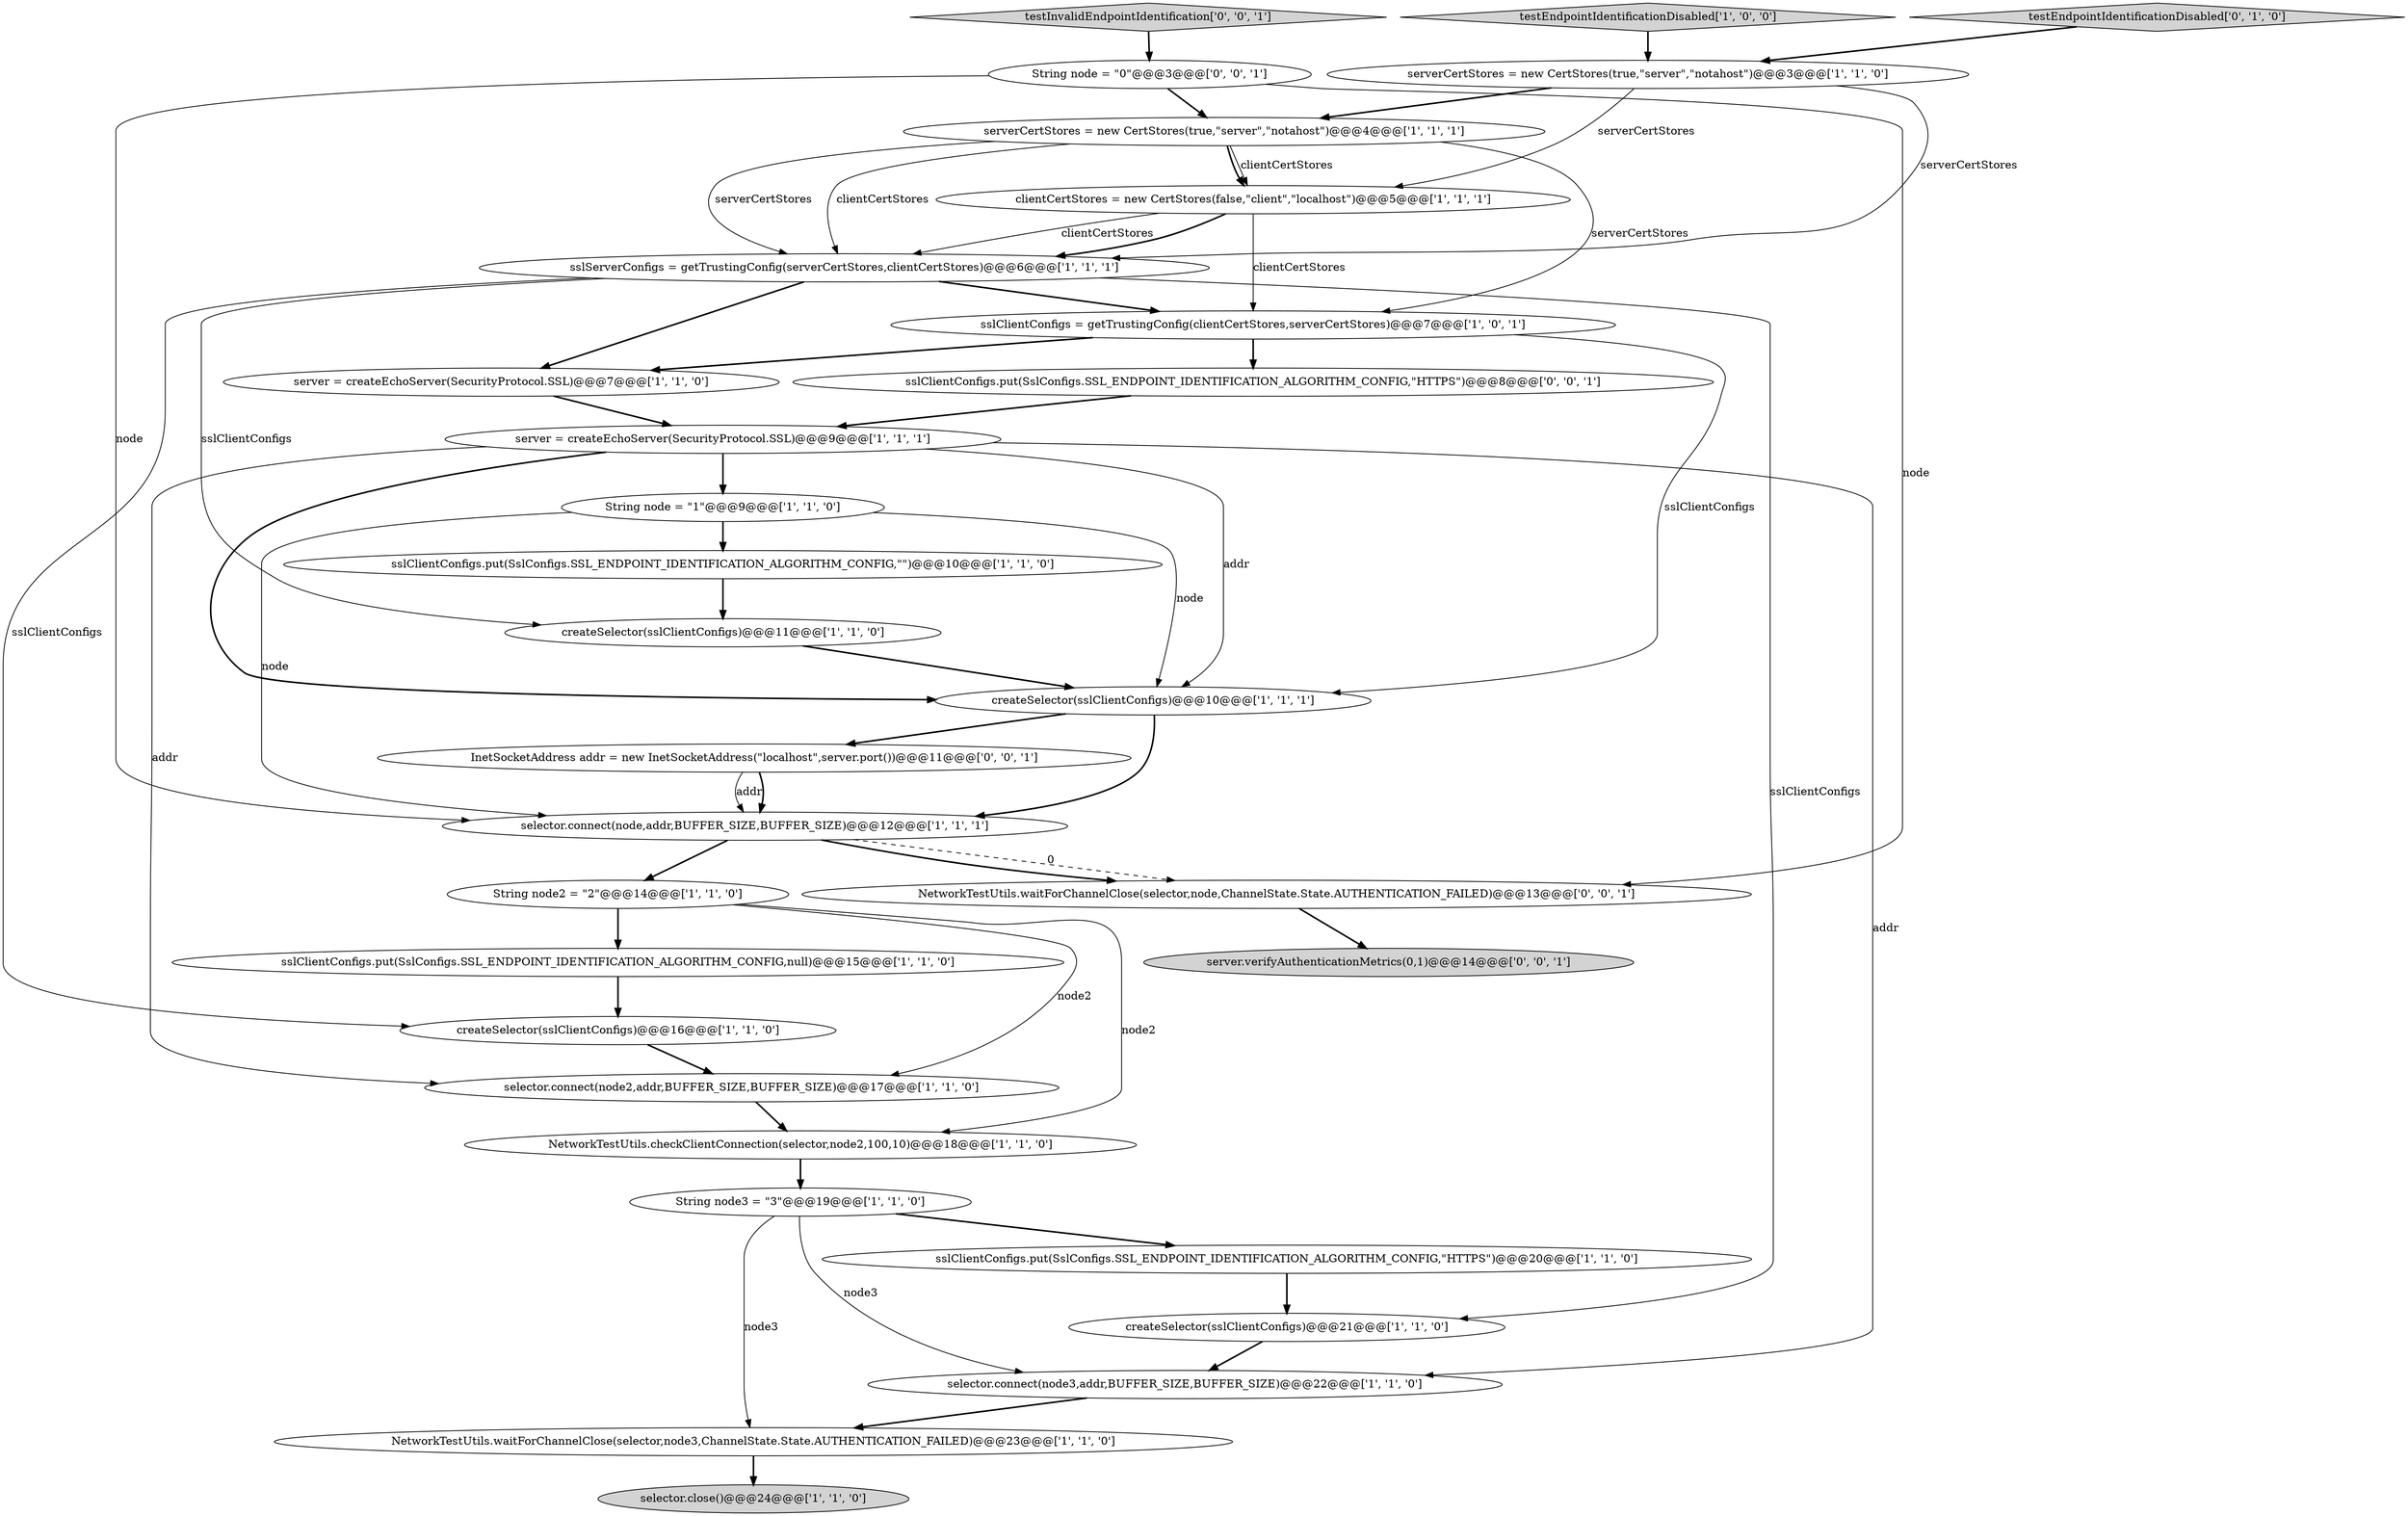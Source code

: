 digraph {
19 [style = filled, label = "selector.connect(node,addr,BUFFER_SIZE,BUFFER_SIZE)@@@12@@@['1', '1', '1']", fillcolor = white, shape = ellipse image = "AAA0AAABBB1BBB"];
6 [style = filled, label = "sslClientConfigs.put(SslConfigs.SSL_ENDPOINT_IDENTIFICATION_ALGORITHM_CONFIG,\"HTTPS\")@@@20@@@['1', '1', '0']", fillcolor = white, shape = ellipse image = "AAA0AAABBB1BBB"];
15 [style = filled, label = "sslClientConfigs.put(SslConfigs.SSL_ENDPOINT_IDENTIFICATION_ALGORITHM_CONFIG,\"\")@@@10@@@['1', '1', '0']", fillcolor = white, shape = ellipse image = "AAA0AAABBB1BBB"];
8 [style = filled, label = "sslClientConfigs = getTrustingConfig(clientCertStores,serverCertStores)@@@7@@@['1', '0', '1']", fillcolor = white, shape = ellipse image = "AAA0AAABBB1BBB"];
25 [style = filled, label = "testInvalidEndpointIdentification['0', '0', '1']", fillcolor = lightgray, shape = diamond image = "AAA0AAABBB3BBB"];
22 [style = filled, label = "server = createEchoServer(SecurityProtocol.SSL)@@@9@@@['1', '1', '1']", fillcolor = white, shape = ellipse image = "AAA0AAABBB1BBB"];
1 [style = filled, label = "selector.connect(node3,addr,BUFFER_SIZE,BUFFER_SIZE)@@@22@@@['1', '1', '0']", fillcolor = white, shape = ellipse image = "AAA0AAABBB1BBB"];
20 [style = filled, label = "NetworkTestUtils.waitForChannelClose(selector,node3,ChannelState.State.AUTHENTICATION_FAILED)@@@23@@@['1', '1', '0']", fillcolor = white, shape = ellipse image = "AAA0AAABBB1BBB"];
11 [style = filled, label = "createSelector(sslClientConfigs)@@@21@@@['1', '1', '0']", fillcolor = white, shape = ellipse image = "AAA0AAABBB1BBB"];
26 [style = filled, label = "InetSocketAddress addr = new InetSocketAddress(\"localhost\",server.port())@@@11@@@['0', '0', '1']", fillcolor = white, shape = ellipse image = "AAA0AAABBB3BBB"];
9 [style = filled, label = "serverCertStores = new CertStores(true,\"server\",\"notahost\")@@@3@@@['1', '1', '0']", fillcolor = white, shape = ellipse image = "AAA0AAABBB1BBB"];
7 [style = filled, label = "createSelector(sslClientConfigs)@@@11@@@['1', '1', '0']", fillcolor = white, shape = ellipse image = "AAA0AAABBB1BBB"];
3 [style = filled, label = "serverCertStores = new CertStores(true,\"server\",\"notahost\")@@@4@@@['1', '1', '1']", fillcolor = white, shape = ellipse image = "AAA0AAABBB1BBB"];
14 [style = filled, label = "sslClientConfigs.put(SslConfigs.SSL_ENDPOINT_IDENTIFICATION_ALGORITHM_CONFIG,null)@@@15@@@['1', '1', '0']", fillcolor = white, shape = ellipse image = "AAA0AAABBB1BBB"];
29 [style = filled, label = "NetworkTestUtils.waitForChannelClose(selector,node,ChannelState.State.AUTHENTICATION_FAILED)@@@13@@@['0', '0', '1']", fillcolor = white, shape = ellipse image = "AAA0AAABBB3BBB"];
30 [style = filled, label = "String node = \"0\"@@@3@@@['0', '0', '1']", fillcolor = white, shape = ellipse image = "AAA0AAABBB3BBB"];
10 [style = filled, label = "createSelector(sslClientConfigs)@@@16@@@['1', '1', '0']", fillcolor = white, shape = ellipse image = "AAA0AAABBB1BBB"];
2 [style = filled, label = "String node = \"1\"@@@9@@@['1', '1', '0']", fillcolor = white, shape = ellipse image = "AAA0AAABBB1BBB"];
17 [style = filled, label = "clientCertStores = new CertStores(false,\"client\",\"localhost\")@@@5@@@['1', '1', '1']", fillcolor = white, shape = ellipse image = "AAA0AAABBB1BBB"];
5 [style = filled, label = "sslServerConfigs = getTrustingConfig(serverCertStores,clientCertStores)@@@6@@@['1', '1', '1']", fillcolor = white, shape = ellipse image = "AAA0AAABBB1BBB"];
4 [style = filled, label = "server = createEchoServer(SecurityProtocol.SSL)@@@7@@@['1', '1', '0']", fillcolor = white, shape = ellipse image = "AAA0AAABBB1BBB"];
24 [style = filled, label = "testEndpointIdentificationDisabled['0', '1', '0']", fillcolor = lightgray, shape = diamond image = "AAA0AAABBB2BBB"];
12 [style = filled, label = "String node2 = \"2\"@@@14@@@['1', '1', '0']", fillcolor = white, shape = ellipse image = "AAA0AAABBB1BBB"];
18 [style = filled, label = "NetworkTestUtils.checkClientConnection(selector,node2,100,10)@@@18@@@['1', '1', '0']", fillcolor = white, shape = ellipse image = "AAA0AAABBB1BBB"];
23 [style = filled, label = "String node3 = \"3\"@@@19@@@['1', '1', '0']", fillcolor = white, shape = ellipse image = "AAA0AAABBB1BBB"];
28 [style = filled, label = "sslClientConfigs.put(SslConfigs.SSL_ENDPOINT_IDENTIFICATION_ALGORITHM_CONFIG,\"HTTPS\")@@@8@@@['0', '0', '1']", fillcolor = white, shape = ellipse image = "AAA0AAABBB3BBB"];
0 [style = filled, label = "selector.close()@@@24@@@['1', '1', '0']", fillcolor = lightgray, shape = ellipse image = "AAA0AAABBB1BBB"];
13 [style = filled, label = "selector.connect(node2,addr,BUFFER_SIZE,BUFFER_SIZE)@@@17@@@['1', '1', '0']", fillcolor = white, shape = ellipse image = "AAA0AAABBB1BBB"];
21 [style = filled, label = "testEndpointIdentificationDisabled['1', '0', '0']", fillcolor = lightgray, shape = diamond image = "AAA0AAABBB1BBB"];
27 [style = filled, label = "server.verifyAuthenticationMetrics(0,1)@@@14@@@['0', '0', '1']", fillcolor = lightgray, shape = ellipse image = "AAA0AAABBB3BBB"];
16 [style = filled, label = "createSelector(sslClientConfigs)@@@10@@@['1', '1', '1']", fillcolor = white, shape = ellipse image = "AAA0AAABBB1BBB"];
22->2 [style = bold, label=""];
12->18 [style = solid, label="node2"];
26->19 [style = solid, label="addr"];
29->27 [style = bold, label=""];
5->8 [style = bold, label=""];
8->4 [style = bold, label=""];
16->26 [style = bold, label=""];
5->7 [style = solid, label="sslClientConfigs"];
22->16 [style = solid, label="addr"];
3->8 [style = solid, label="serverCertStores"];
17->8 [style = solid, label="clientCertStores"];
12->14 [style = bold, label=""];
16->19 [style = bold, label=""];
6->11 [style = bold, label=""];
7->16 [style = bold, label=""];
9->3 [style = bold, label=""];
22->16 [style = bold, label=""];
23->20 [style = solid, label="node3"];
3->5 [style = solid, label="serverCertStores"];
12->13 [style = solid, label="node2"];
11->1 [style = bold, label=""];
4->22 [style = bold, label=""];
2->16 [style = solid, label="node"];
15->7 [style = bold, label=""];
23->1 [style = solid, label="node3"];
13->18 [style = bold, label=""];
5->4 [style = bold, label=""];
3->17 [style = solid, label="clientCertStores"];
30->29 [style = solid, label="node"];
26->19 [style = bold, label=""];
30->19 [style = solid, label="node"];
28->22 [style = bold, label=""];
9->5 [style = solid, label="serverCertStores"];
3->17 [style = bold, label=""];
23->6 [style = bold, label=""];
19->29 [style = bold, label=""];
19->29 [style = dashed, label="0"];
10->13 [style = bold, label=""];
30->3 [style = bold, label=""];
22->13 [style = solid, label="addr"];
8->28 [style = bold, label=""];
22->1 [style = solid, label="addr"];
24->9 [style = bold, label=""];
8->16 [style = solid, label="sslClientConfigs"];
21->9 [style = bold, label=""];
1->20 [style = bold, label=""];
20->0 [style = bold, label=""];
14->10 [style = bold, label=""];
2->19 [style = solid, label="node"];
17->5 [style = solid, label="clientCertStores"];
19->12 [style = bold, label=""];
25->30 [style = bold, label=""];
9->17 [style = solid, label="serverCertStores"];
5->11 [style = solid, label="sslClientConfigs"];
2->15 [style = bold, label=""];
17->5 [style = bold, label=""];
3->5 [style = solid, label="clientCertStores"];
18->23 [style = bold, label=""];
5->10 [style = solid, label="sslClientConfigs"];
}
